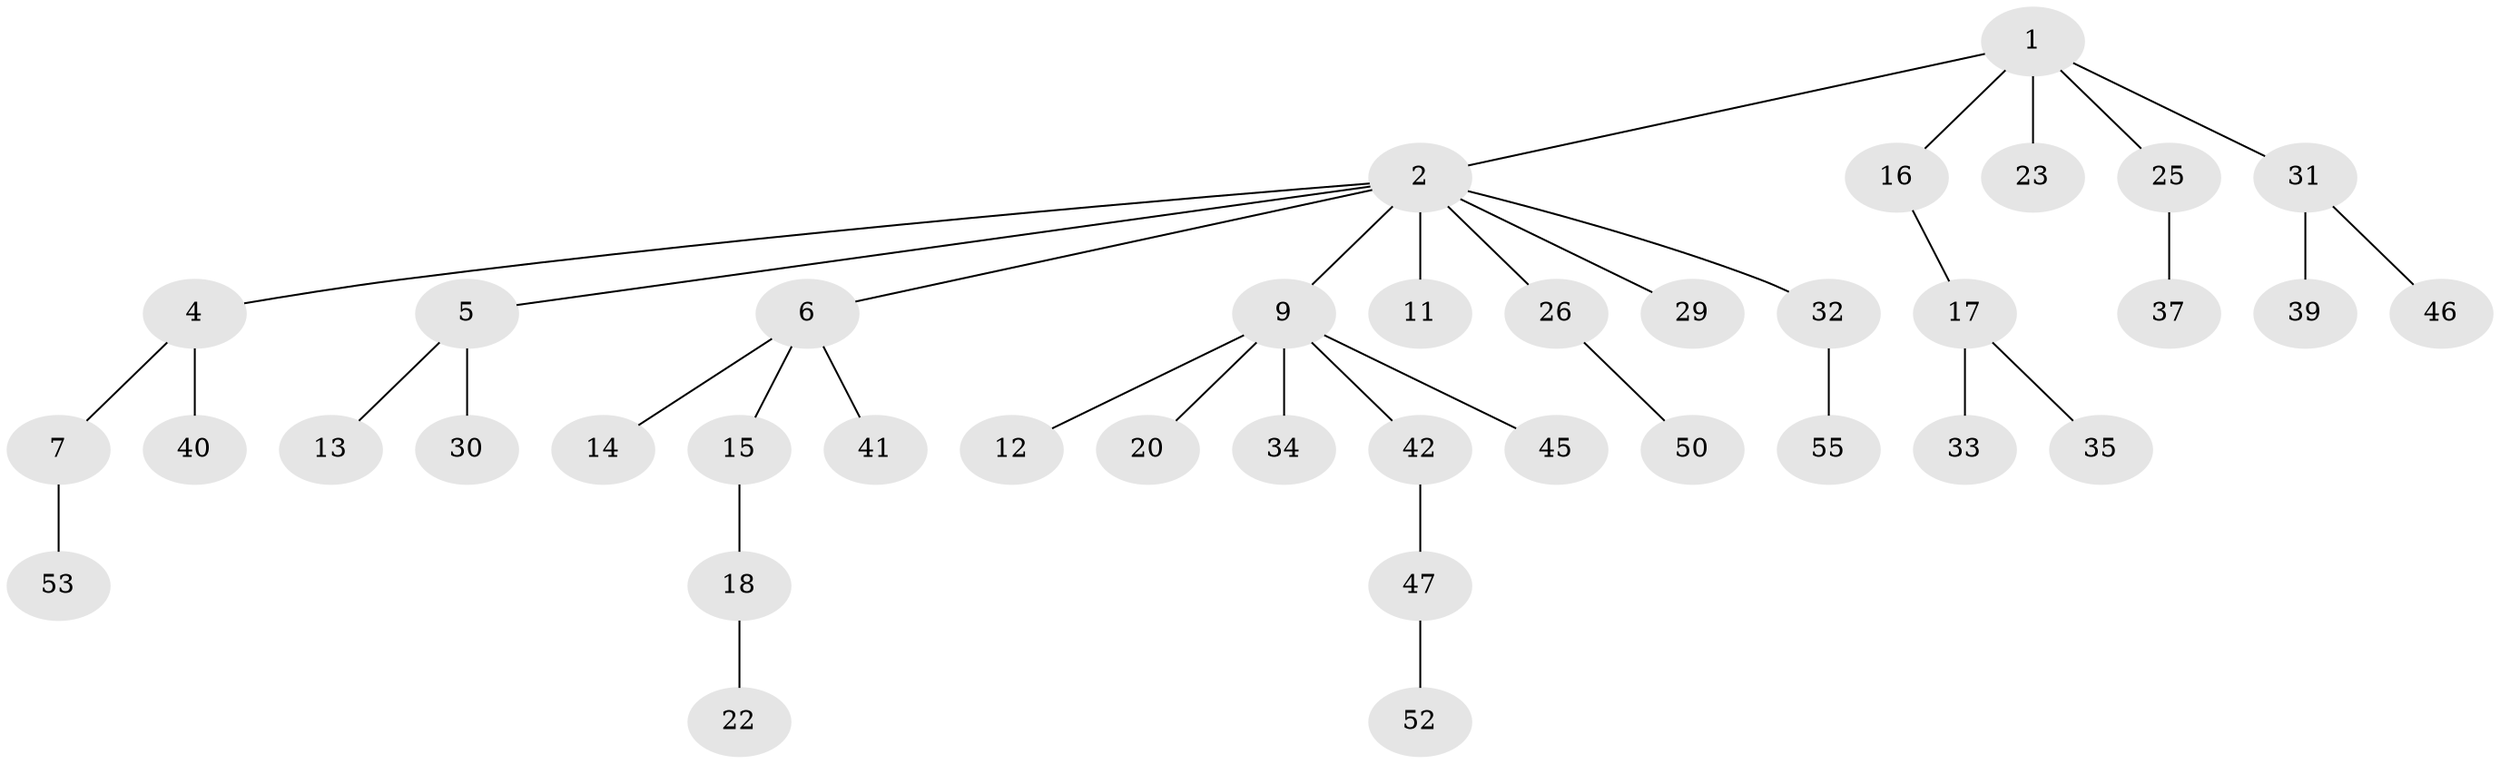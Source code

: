 // Generated by graph-tools (version 1.1) at 2025/52/02/27/25 19:52:12]
// undirected, 39 vertices, 38 edges
graph export_dot {
graph [start="1"]
  node [color=gray90,style=filled];
  1 [super="+36"];
  2 [super="+3"];
  4 [super="+43"];
  5 [super="+28"];
  6 [super="+8"];
  7 [super="+27"];
  9 [super="+10"];
  11;
  12;
  13 [super="+54"];
  14;
  15 [super="+24"];
  16;
  17 [super="+19"];
  18;
  20 [super="+21"];
  22 [super="+38"];
  23;
  25;
  26;
  29;
  30;
  31 [super="+56"];
  32 [super="+51"];
  33;
  34;
  35 [super="+44"];
  37 [super="+49"];
  39 [super="+48"];
  40;
  41;
  42;
  45;
  46;
  47;
  50;
  52;
  53;
  55;
  1 -- 2;
  1 -- 16;
  1 -- 23;
  1 -- 25;
  1 -- 31;
  2 -- 11;
  2 -- 26;
  2 -- 32;
  2 -- 4;
  2 -- 5;
  2 -- 6;
  2 -- 9;
  2 -- 29;
  4 -- 7;
  4 -- 40;
  5 -- 13;
  5 -- 30;
  6 -- 15;
  6 -- 41;
  6 -- 14;
  7 -- 53;
  9 -- 45;
  9 -- 34;
  9 -- 20;
  9 -- 42;
  9 -- 12;
  15 -- 18;
  16 -- 17;
  17 -- 35;
  17 -- 33;
  18 -- 22;
  25 -- 37;
  26 -- 50;
  31 -- 39;
  31 -- 46;
  32 -- 55;
  42 -- 47;
  47 -- 52;
}
